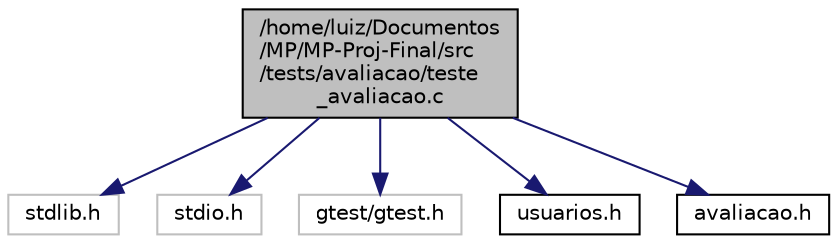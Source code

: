 digraph "/home/luiz/Documentos/MP/MP-Proj-Final/src/tests/avaliacao/teste_avaliacao.c"
{
  edge [fontname="Helvetica",fontsize="10",labelfontname="Helvetica",labelfontsize="10"];
  node [fontname="Helvetica",fontsize="10",shape=record];
  Node0 [label="/home/luiz/Documentos\l/MP/MP-Proj-Final/src\l/tests/avaliacao/teste\l_avaliacao.c",height=0.2,width=0.4,color="black", fillcolor="grey75", style="filled", fontcolor="black"];
  Node0 -> Node1 [color="midnightblue",fontsize="10",style="solid",fontname="Helvetica"];
  Node1 [label="stdlib.h",height=0.2,width=0.4,color="grey75", fillcolor="white", style="filled"];
  Node0 -> Node2 [color="midnightblue",fontsize="10",style="solid",fontname="Helvetica"];
  Node2 [label="stdio.h",height=0.2,width=0.4,color="grey75", fillcolor="white", style="filled"];
  Node0 -> Node3 [color="midnightblue",fontsize="10",style="solid",fontname="Helvetica"];
  Node3 [label="gtest/gtest.h",height=0.2,width=0.4,color="grey75", fillcolor="white", style="filled"];
  Node0 -> Node4 [color="midnightblue",fontsize="10",style="solid",fontname="Helvetica"];
  Node4 [label="usuarios.h",height=0.2,width=0.4,color="black", fillcolor="white", style="filled",URL="$usuarios_8h.html"];
  Node0 -> Node5 [color="midnightblue",fontsize="10",style="solid",fontname="Helvetica"];
  Node5 [label="avaliacao.h",height=0.2,width=0.4,color="black", fillcolor="white", style="filled",URL="$avaliacao_8h.html"];
}
